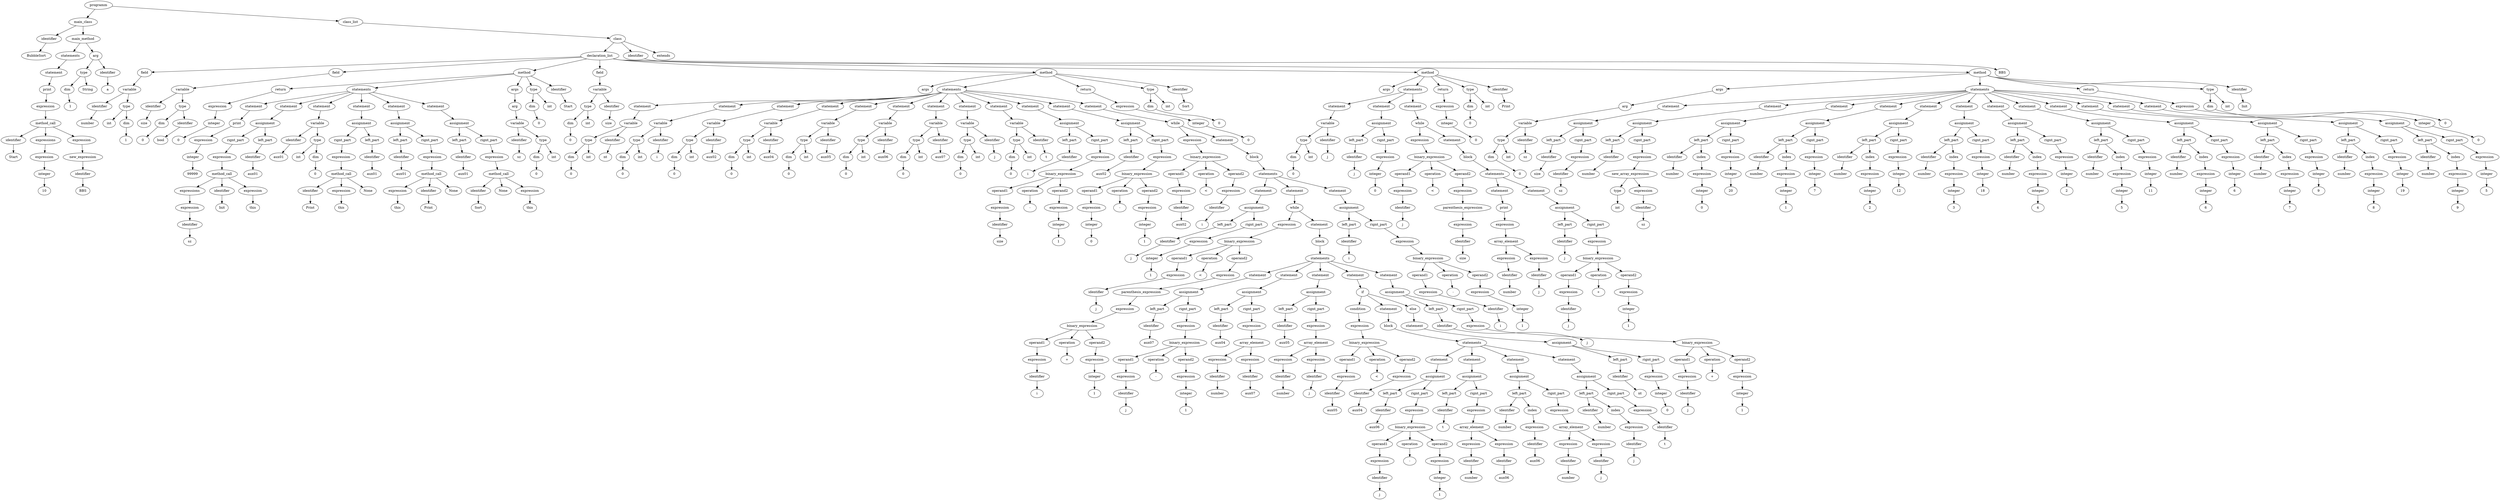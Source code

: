 strict digraph  {
	graph [ordering=out,
		rankdir=TB
	];
	node [label="\N"];
	0	 [label=programm];
	1	 [label=main_class];
	0 -> 1;
	27	 [label=class_list];
	0 -> 27;
	2	 [label=identifier];
	1 -> 2;
	4	 [label=main_method];
	1 -> 4;
	3	 [label=BubbleSort];
	2 -> 3;
	12	 [label=statements];
	4 -> 12;
	5	 [label=arg];
	4 -> 5;
	6	 [label=type];
	5 -> 6;
	10	 [label=identifier];
	5 -> 10;
	7	 [label=dim];
	6 -> 7;
	9	 [label=String];
	6 -> 9;
	8	 [label=1];
	7 -> 8;
	11	 [label=a];
	10 -> 11;
	13	 [label=statement];
	12 -> 13;
	14	 [label=print];
	13 -> 14;
	15	 [label=expression];
	14 -> 15;
	16	 [label=method_call];
	15 -> 16;
	21	 [label=identifier];
	16 -> 21;
	23	 [label=expressions];
	16 -> 23;
	17	 [label=expression];
	16 -> 17;
	18	 [label=new_expression];
	17 -> 18;
	19	 [label=identifier];
	18 -> 19;
	20	 [label=BBS];
	19 -> 20;
	22	 [label=Start];
	21 -> 22;
	24	 [label=expression];
	23 -> 24;
	25	 [label=integer];
	24 -> 25;
	26	 [label=10];
	25 -> 26;
	28	 [label=class];
	27 -> 28;
	32	 [label=declaration_list];
	28 -> 32;
	29	 [label=identifier];
	28 -> 29;
	31	 [label=extends];
	28 -> 31;
	30	 [label=BBS];
	29 -> 30;
	33	 [label=field];
	32 -> 33;
	49	 [label=field];
	32 -> 49;
	58	 [label=method];
	32 -> 58;
	41	 [label=field];
	32 -> 41;
	147	 [label=method];
	32 -> 147;
	495	 [label=method];
	32 -> 495;
	572	 [label=method];
	32 -> 572;
	34	 [label=variable];
	33 -> 34;
	39	 [label=identifier];
	34 -> 39;
	35	 [label=type];
	34 -> 35;
	38	 [label=int];
	35 -> 38;
	36	 [label=dim];
	35 -> 36;
	37	 [label=1];
	36 -> 37;
	40	 [label=number];
	39 -> 40;
	42	 [label=variable];
	41 -> 42;
	43	 [label=type];
	42 -> 43;
	47	 [label=identifier];
	42 -> 47;
	44	 [label=dim];
	43 -> 44;
	46	 [label=int];
	43 -> 46;
	45	 [label=0];
	44 -> 45;
	48	 [label=size];
	47 -> 48;
	50	 [label=variable];
	49 -> 50;
	56	 [label=identifier];
	50 -> 56;
	51	 [label=type];
	50 -> 51;
	52	 [label=dim];
	51 -> 52;
	54	 [label=identifier];
	51 -> 54;
	53	 [label=0];
	52 -> 53;
	55	 [label=bool];
	54 -> 55;
	57	 [label=size];
	56 -> 57;
	137	 [label=return];
	58 -> 137;
	68	 [label=statements];
	58 -> 68;
	59	 [label=args];
	58 -> 59;
	141	 [label=type];
	58 -> 141;
	145	 [label=identifier];
	58 -> 145;
	60	 [label=arg];
	59 -> 60;
	61	 [label=variable];
	60 -> 61;
	66	 [label=identifier];
	61 -> 66;
	62	 [label=type];
	61 -> 62;
	63	 [label=dim];
	62 -> 63;
	65	 [label=int];
	62 -> 65;
	64	 [label=0];
	63 -> 64;
	67	 [label=sz];
	66 -> 67;
	106	 [label=statement];
	68 -> 106;
	77	 [label=statement];
	68 -> 77;
	69	 [label=statement];
	68 -> 69;
	124	 [label=statement];
	68 -> 124;
	93	 [label=statement];
	68 -> 93;
	111	 [label=statement];
	68 -> 111;
	70	 [label=variable];
	69 -> 70;
	75	 [label=identifier];
	70 -> 75;
	71	 [label=type];
	70 -> 71;
	74	 [label=int];
	71 -> 74;
	72	 [label=dim];
	71 -> 72;
	73	 [label=0];
	72 -> 73;
	76	 [label=aux01];
	75 -> 76;
	78	 [label=assignment];
	77 -> 78;
	82	 [label=rignt_part];
	78 -> 82;
	79	 [label=left_part];
	78 -> 79;
	80	 [label=identifier];
	79 -> 80;
	81	 [label=aux01];
	80 -> 81;
	83	 [label=expression];
	82 -> 83;
	84	 [label=method_call];
	83 -> 84;
	89	 [label=expressions];
	84 -> 89;
	87	 [label=identifier];
	84 -> 87;
	85	 [label=expression];
	84 -> 85;
	86	 [label=this];
	85 -> 86;
	88	 [label=Init];
	87 -> 88;
	90	 [label=expression];
	89 -> 90;
	91	 [label=identifier];
	90 -> 91;
	92	 [label=sz];
	91 -> 92;
	94	 [label=assignment];
	93 -> 94;
	95	 [label=left_part];
	94 -> 95;
	98	 [label=rignt_part];
	94 -> 98;
	96	 [label=identifier];
	95 -> 96;
	97	 [label=aux01];
	96 -> 97;
	99	 [label=expression];
	98 -> 99;
	100	 [label=method_call];
	99 -> 100;
	101	 [label=expression];
	100 -> 101;
	103	 [label=identifier];
	100 -> 103;
	105	 [label=None];
	100 -> 105;
	102	 [label=this];
	101 -> 102;
	104	 [label=Print];
	103 -> 104;
	107	 [label=print];
	106 -> 107;
	108	 [label=expression];
	107 -> 108;
	109	 [label=integer];
	108 -> 109;
	110	 [label=99999];
	109 -> 110;
	112	 [label=assignment];
	111 -> 112;
	113	 [label=left_part];
	112 -> 113;
	116	 [label=rignt_part];
	112 -> 116;
	114	 [label=identifier];
	113 -> 114;
	115	 [label=aux01];
	114 -> 115;
	117	 [label=expression];
	116 -> 117;
	118	 [label=method_call];
	117 -> 118;
	121	 [label=identifier];
	118 -> 121;
	123	 [label=None];
	118 -> 123;
	119	 [label=expression];
	118 -> 119;
	120	 [label=this];
	119 -> 120;
	122	 [label=Sort];
	121 -> 122;
	125	 [label=assignment];
	124 -> 125;
	129	 [label=rignt_part];
	125 -> 129;
	126	 [label=left_part];
	125 -> 126;
	127	 [label=identifier];
	126 -> 127;
	128	 [label=aux01];
	127 -> 128;
	130	 [label=expression];
	129 -> 130;
	131	 [label=method_call];
	130 -> 131;
	134	 [label=identifier];
	131 -> 134;
	132	 [label=expression];
	131 -> 132;
	136	 [label=None];
	131 -> 136;
	133	 [label=this];
	132 -> 133;
	135	 [label=Print];
	134 -> 135;
	138	 [label=expression];
	137 -> 138;
	139	 [label=integer];
	138 -> 139;
	140	 [label=0];
	139 -> 140;
	142	 [label=dim];
	141 -> 142;
	144	 [label=int];
	141 -> 144;
	143	 [label=0];
	142 -> 143;
	146	 [label=Start];
	145 -> 146;
	148	 [label=args];
	147 -> 148;
	149	 [label=statements];
	147 -> 149;
	485	 [label=return];
	147 -> 485;
	489	 [label=type];
	147 -> 489;
	493	 [label=identifier];
	147 -> 493;
	150	 [label=statement];
	149 -> 150;
	158	 [label=statement];
	149 -> 158;
	166	 [label=statement];
	149 -> 166;
	174	 [label=statement];
	149 -> 174;
	182	 [label=statement];
	149 -> 182;
	190	 [label=statement];
	149 -> 190;
	198	 [label=statement];
	149 -> 198;
	206	 [label=statement];
	149 -> 206;
	214	 [label=statement];
	149 -> 214;
	222	 [label=statement];
	149 -> 222;
	240	 [label=statement];
	149 -> 240;
	258	 [label=statement];
	149 -> 258;
	151	 [label=variable];
	150 -> 151;
	152	 [label=type];
	151 -> 152;
	156	 [label=identifier];
	151 -> 156;
	153	 [label=dim];
	152 -> 153;
	155	 [label=int];
	152 -> 155;
	154	 [label=0];
	153 -> 154;
	157	 [label=nt];
	156 -> 157;
	159	 [label=variable];
	158 -> 159;
	160	 [label=type];
	159 -> 160;
	164	 [label=identifier];
	159 -> 164;
	161	 [label=dim];
	160 -> 161;
	163	 [label=int];
	160 -> 163;
	162	 [label=0];
	161 -> 162;
	165	 [label=i];
	164 -> 165;
	167	 [label=variable];
	166 -> 167;
	168	 [label=type];
	167 -> 168;
	172	 [label=identifier];
	167 -> 172;
	169	 [label=dim];
	168 -> 169;
	171	 [label=int];
	168 -> 171;
	170	 [label=0];
	169 -> 170;
	173	 [label=aux02];
	172 -> 173;
	175	 [label=variable];
	174 -> 175;
	176	 [label=type];
	175 -> 176;
	180	 [label=identifier];
	175 -> 180;
	177	 [label=dim];
	176 -> 177;
	179	 [label=int];
	176 -> 179;
	178	 [label=0];
	177 -> 178;
	181	 [label=aux04];
	180 -> 181;
	183	 [label=variable];
	182 -> 183;
	184	 [label=type];
	183 -> 184;
	188	 [label=identifier];
	183 -> 188;
	185	 [label=dim];
	184 -> 185;
	187	 [label=int];
	184 -> 187;
	186	 [label=0];
	185 -> 186;
	189	 [label=aux05];
	188 -> 189;
	191	 [label=variable];
	190 -> 191;
	192	 [label=type];
	191 -> 192;
	196	 [label=identifier];
	191 -> 196;
	193	 [label=dim];
	192 -> 193;
	195	 [label=int];
	192 -> 195;
	194	 [label=0];
	193 -> 194;
	197	 [label=aux06];
	196 -> 197;
	199	 [label=variable];
	198 -> 199;
	200	 [label=type];
	199 -> 200;
	204	 [label=identifier];
	199 -> 204;
	201	 [label=dim];
	200 -> 201;
	203	 [label=int];
	200 -> 203;
	202	 [label=0];
	201 -> 202;
	205	 [label=aux07];
	204 -> 205;
	207	 [label=variable];
	206 -> 207;
	208	 [label=type];
	207 -> 208;
	212	 [label=identifier];
	207 -> 212;
	209	 [label=dim];
	208 -> 209;
	211	 [label=int];
	208 -> 211;
	210	 [label=0];
	209 -> 210;
	213	 [label=j];
	212 -> 213;
	215	 [label=variable];
	214 -> 215;
	216	 [label=type];
	215 -> 216;
	220	 [label=identifier];
	215 -> 220;
	217	 [label=dim];
	216 -> 217;
	219	 [label=int];
	216 -> 219;
	218	 [label=0];
	217 -> 218;
	221	 [label=t];
	220 -> 221;
	223	 [label=assignment];
	222 -> 223;
	224	 [label=left_part];
	223 -> 224;
	227	 [label=rignt_part];
	223 -> 227;
	225	 [label=identifier];
	224 -> 225;
	226	 [label=i];
	225 -> 226;
	228	 [label=expression];
	227 -> 228;
	229	 [label=binary_expression];
	228 -> 229;
	230	 [label=operand1];
	229 -> 230;
	234	 [label=operation];
	229 -> 234;
	236	 [label=operand2];
	229 -> 236;
	231	 [label=expression];
	230 -> 231;
	232	 [label=identifier];
	231 -> 232;
	233	 [label=size];
	232 -> 233;
	235	 [label="-"];
	234 -> 235;
	237	 [label=expression];
	236 -> 237;
	238	 [label=integer];
	237 -> 238;
	239	 [label=1];
	238 -> 239;
	241	 [label=assignment];
	240 -> 241;
	242	 [label=left_part];
	241 -> 242;
	245	 [label=rignt_part];
	241 -> 245;
	243	 [label=identifier];
	242 -> 243;
	244	 [label=aux02];
	243 -> 244;
	246	 [label=expression];
	245 -> 246;
	247	 [label=binary_expression];
	246 -> 247;
	248	 [label=operand1];
	247 -> 248;
	252	 [label=operation];
	247 -> 252;
	254	 [label=operand2];
	247 -> 254;
	249	 [label=expression];
	248 -> 249;
	250	 [label=integer];
	249 -> 250;
	251	 [label=0];
	250 -> 251;
	253	 [label="-"];
	252 -> 253;
	255	 [label=expression];
	254 -> 255;
	256	 [label=integer];
	255 -> 256;
	257	 [label=1];
	256 -> 257;
	259	 [label=while];
	258 -> 259;
	260	 [label=expression];
	259 -> 260;
	272	 [label=statement];
	259 -> 272;
	261	 [label=binary_expression];
	260 -> 261;
	262	 [label=operand1];
	261 -> 262;
	266	 [label=operation];
	261 -> 266;
	268	 [label=operand2];
	261 -> 268;
	263	 [label=expression];
	262 -> 263;
	264	 [label=identifier];
	263 -> 264;
	265	 [label=aux02];
	264 -> 265;
	267	 [label="<"];
	266 -> 267;
	269	 [label=expression];
	268 -> 269;
	270	 [label=identifier];
	269 -> 270;
	271	 [label=i];
	270 -> 271;
	273	 [label=block];
	272 -> 273;
	274	 [label=statements];
	273 -> 274;
	275	 [label=statement];
	274 -> 275;
	284	 [label=statement];
	274 -> 284;
	467	 [label=statement];
	274 -> 467;
	276	 [label=assignment];
	275 -> 276;
	277	 [label=left_part];
	276 -> 277;
	280	 [label=rignt_part];
	276 -> 280;
	278	 [label=identifier];
	277 -> 278;
	279	 [label=j];
	278 -> 279;
	281	 [label=expression];
	280 -> 281;
	282	 [label=integer];
	281 -> 282;
	283	 [label=1];
	282 -> 283;
	285	 [label=while];
	284 -> 285;
	286	 [label=expression];
	285 -> 286;
	309	 [label=statement];
	285 -> 309;
	287	 [label=binary_expression];
	286 -> 287;
	288	 [label=operand1];
	287 -> 288;
	292	 [label=operation];
	287 -> 292;
	294	 [label=operand2];
	287 -> 294;
	289	 [label=expression];
	288 -> 289;
	290	 [label=identifier];
	289 -> 290;
	291	 [label=j];
	290 -> 291;
	293	 [label="<"];
	292 -> 293;
	295	 [label=expression];
	294 -> 295;
	296	 [label=parenthesis_expression];
	295 -> 296;
	297	 [label=expression];
	296 -> 297;
	298	 [label=binary_expression];
	297 -> 298;
	299	 [label=operand1];
	298 -> 299;
	303	 [label=operation];
	298 -> 303;
	305	 [label=operand2];
	298 -> 305;
	300	 [label=expression];
	299 -> 300;
	301	 [label=identifier];
	300 -> 301;
	302	 [label=i];
	301 -> 302;
	304	 [label="+"];
	303 -> 304;
	306	 [label=expression];
	305 -> 306;
	307	 [label=integer];
	306 -> 307;
	308	 [label=1];
	307 -> 308;
	310	 [label=block];
	309 -> 310;
	311	 [label=statements];
	310 -> 311;
	312	 [label=statement];
	311 -> 312;
	330	 [label=statement];
	311 -> 330;
	344	 [label=statement];
	311 -> 344;
	358	 [label=statement];
	311 -> 358;
	449	 [label=statement];
	311 -> 449;
	313	 [label=assignment];
	312 -> 313;
	314	 [label=left_part];
	313 -> 314;
	317	 [label=rignt_part];
	313 -> 317;
	315	 [label=identifier];
	314 -> 315;
	316	 [label=aux07];
	315 -> 316;
	318	 [label=expression];
	317 -> 318;
	319	 [label=binary_expression];
	318 -> 319;
	320	 [label=operand1];
	319 -> 320;
	324	 [label=operation];
	319 -> 324;
	326	 [label=operand2];
	319 -> 326;
	321	 [label=expression];
	320 -> 321;
	322	 [label=identifier];
	321 -> 322;
	323	 [label=j];
	322 -> 323;
	325	 [label="-"];
	324 -> 325;
	327	 [label=expression];
	326 -> 327;
	328	 [label=integer];
	327 -> 328;
	329	 [label=1];
	328 -> 329;
	331	 [label=assignment];
	330 -> 331;
	332	 [label=left_part];
	331 -> 332;
	335	 [label=rignt_part];
	331 -> 335;
	333	 [label=identifier];
	332 -> 333;
	334	 [label=aux04];
	333 -> 334;
	336	 [label=expression];
	335 -> 336;
	337	 [label=array_element];
	336 -> 337;
	338	 [label=expression];
	337 -> 338;
	341	 [label=expression];
	337 -> 341;
	339	 [label=identifier];
	338 -> 339;
	340	 [label=number];
	339 -> 340;
	342	 [label=identifier];
	341 -> 342;
	343	 [label=aux07];
	342 -> 343;
	345	 [label=assignment];
	344 -> 345;
	346	 [label=left_part];
	345 -> 346;
	349	 [label=rignt_part];
	345 -> 349;
	347	 [label=identifier];
	346 -> 347;
	348	 [label=aux05];
	347 -> 348;
	350	 [label=expression];
	349 -> 350;
	351	 [label=array_element];
	350 -> 351;
	352	 [label=expression];
	351 -> 352;
	355	 [label=expression];
	351 -> 355;
	353	 [label=identifier];
	352 -> 353;
	354	 [label=number];
	353 -> 354;
	356	 [label=identifier];
	355 -> 356;
	357	 [label=j];
	356 -> 357;
	359	 [label=if];
	358 -> 359;
	360	 [label=condition];
	359 -> 360;
	373	 [label=statement];
	359 -> 373;
	439	 [label=else];
	359 -> 439;
	361	 [label=expression];
	360 -> 361;
	362	 [label=binary_expression];
	361 -> 362;
	363	 [label=operand1];
	362 -> 363;
	367	 [label=operation];
	362 -> 367;
	369	 [label=operand2];
	362 -> 369;
	364	 [label=expression];
	363 -> 364;
	365	 [label=identifier];
	364 -> 365;
	366	 [label=aux05];
	365 -> 366;
	368	 [label="<"];
	367 -> 368;
	370	 [label=expression];
	369 -> 370;
	371	 [label=identifier];
	370 -> 371;
	372	 [label=aux04];
	371 -> 372;
	374	 [label=block];
	373 -> 374;
	375	 [label=statements];
	374 -> 375;
	376	 [label=statement];
	375 -> 376;
	394	 [label=statement];
	375 -> 394;
	408	 [label=statement];
	375 -> 408;
	426	 [label=statement];
	375 -> 426;
	377	 [label=assignment];
	376 -> 377;
	378	 [label=left_part];
	377 -> 378;
	381	 [label=rignt_part];
	377 -> 381;
	379	 [label=identifier];
	378 -> 379;
	380	 [label=aux06];
	379 -> 380;
	382	 [label=expression];
	381 -> 382;
	383	 [label=binary_expression];
	382 -> 383;
	384	 [label=operand1];
	383 -> 384;
	388	 [label=operation];
	383 -> 388;
	390	 [label=operand2];
	383 -> 390;
	385	 [label=expression];
	384 -> 385;
	386	 [label=identifier];
	385 -> 386;
	387	 [label=j];
	386 -> 387;
	389	 [label="-"];
	388 -> 389;
	391	 [label=expression];
	390 -> 391;
	392	 [label=integer];
	391 -> 392;
	393	 [label=1];
	392 -> 393;
	395	 [label=assignment];
	394 -> 395;
	396	 [label=left_part];
	395 -> 396;
	399	 [label=rignt_part];
	395 -> 399;
	397	 [label=identifier];
	396 -> 397;
	398	 [label=t];
	397 -> 398;
	400	 [label=expression];
	399 -> 400;
	401	 [label=array_element];
	400 -> 401;
	402	 [label=expression];
	401 -> 402;
	405	 [label=expression];
	401 -> 405;
	403	 [label=identifier];
	402 -> 403;
	404	 [label=number];
	403 -> 404;
	406	 [label=identifier];
	405 -> 406;
	407	 [label=aux06];
	406 -> 407;
	409	 [label=assignment];
	408 -> 409;
	410	 [label=left_part];
	409 -> 410;
	417	 [label=rignt_part];
	409 -> 417;
	411	 [label=identifier];
	410 -> 411;
	413	 [label=index];
	410 -> 413;
	412	 [label=number];
	411 -> 412;
	414	 [label=expression];
	413 -> 414;
	415	 [label=identifier];
	414 -> 415;
	416	 [label=aux06];
	415 -> 416;
	418	 [label=expression];
	417 -> 418;
	419	 [label=array_element];
	418 -> 419;
	420	 [label=expression];
	419 -> 420;
	423	 [label=expression];
	419 -> 423;
	421	 [label=identifier];
	420 -> 421;
	422	 [label=number];
	421 -> 422;
	424	 [label=identifier];
	423 -> 424;
	425	 [label=j];
	424 -> 425;
	427	 [label=assignment];
	426 -> 427;
	428	 [label=left_part];
	427 -> 428;
	435	 [label=rignt_part];
	427 -> 435;
	429	 [label=identifier];
	428 -> 429;
	431	 [label=index];
	428 -> 431;
	430	 [label=number];
	429 -> 430;
	432	 [label=expression];
	431 -> 432;
	433	 [label=identifier];
	432 -> 433;
	434	 [label=j];
	433 -> 434;
	436	 [label=expression];
	435 -> 436;
	437	 [label=identifier];
	436 -> 437;
	438	 [label=t];
	437 -> 438;
	440	 [label=statement];
	439 -> 440;
	441	 [label=assignment];
	440 -> 441;
	442	 [label=left_part];
	441 -> 442;
	445	 [label=rignt_part];
	441 -> 445;
	443	 [label=identifier];
	442 -> 443;
	444	 [label=nt];
	443 -> 444;
	446	 [label=expression];
	445 -> 446;
	447	 [label=integer];
	446 -> 447;
	448	 [label=0];
	447 -> 448;
	450	 [label=assignment];
	449 -> 450;
	451	 [label=left_part];
	450 -> 451;
	454	 [label=rignt_part];
	450 -> 454;
	452	 [label=identifier];
	451 -> 452;
	453	 [label=j];
	452 -> 453;
	455	 [label=expression];
	454 -> 455;
	456	 [label=binary_expression];
	455 -> 456;
	457	 [label=operand1];
	456 -> 457;
	461	 [label=operation];
	456 -> 461;
	463	 [label=operand2];
	456 -> 463;
	458	 [label=expression];
	457 -> 458;
	459	 [label=identifier];
	458 -> 459;
	460	 [label=j];
	459 -> 460;
	462	 [label="+"];
	461 -> 462;
	464	 [label=expression];
	463 -> 464;
	465	 [label=integer];
	464 -> 465;
	466	 [label=1];
	465 -> 466;
	468	 [label=assignment];
	467 -> 468;
	469	 [label=left_part];
	468 -> 469;
	472	 [label=rignt_part];
	468 -> 472;
	470	 [label=identifier];
	469 -> 470;
	471	 [label=i];
	470 -> 471;
	473	 [label=expression];
	472 -> 473;
	474	 [label=binary_expression];
	473 -> 474;
	475	 [label=operand1];
	474 -> 475;
	479	 [label=operation];
	474 -> 479;
	481	 [label=operand2];
	474 -> 481;
	476	 [label=expression];
	475 -> 476;
	477	 [label=identifier];
	476 -> 477;
	478	 [label=i];
	477 -> 478;
	480	 [label="-"];
	479 -> 480;
	482	 [label=expression];
	481 -> 482;
	483	 [label=integer];
	482 -> 483;
	484	 [label=1];
	483 -> 484;
	486	 [label=expression];
	485 -> 486;
	487	 [label=integer];
	486 -> 487;
	488	 [label=0];
	487 -> 488;
	490	 [label=dim];
	489 -> 490;
	492	 [label=int];
	489 -> 492;
	491	 [label=0];
	490 -> 491;
	494	 [label=Sort];
	493 -> 494;
	496	 [label=args];
	495 -> 496;
	497	 [label=statements];
	495 -> 497;
	562	 [label=return];
	495 -> 562;
	566	 [label=type];
	495 -> 566;
	570	 [label=identifier];
	495 -> 570;
	498	 [label=statement];
	497 -> 498;
	506	 [label=statement];
	497 -> 506;
	515	 [label=statement];
	497 -> 515;
	499	 [label=variable];
	498 -> 499;
	500	 [label=type];
	499 -> 500;
	504	 [label=identifier];
	499 -> 504;
	501	 [label=dim];
	500 -> 501;
	503	 [label=int];
	500 -> 503;
	502	 [label=0];
	501 -> 502;
	505	 [label=j];
	504 -> 505;
	507	 [label=assignment];
	506 -> 507;
	508	 [label=left_part];
	507 -> 508;
	511	 [label=rignt_part];
	507 -> 511;
	509	 [label=identifier];
	508 -> 509;
	510	 [label=j];
	509 -> 510;
	512	 [label=expression];
	511 -> 512;
	513	 [label=integer];
	512 -> 513;
	514	 [label=0];
	513 -> 514;
	516	 [label=while];
	515 -> 516;
	517	 [label=expression];
	516 -> 517;
	531	 [label=statement];
	516 -> 531;
	518	 [label=binary_expression];
	517 -> 518;
	519	 [label=operand1];
	518 -> 519;
	523	 [label=operation];
	518 -> 523;
	525	 [label=operand2];
	518 -> 525;
	520	 [label=expression];
	519 -> 520;
	521	 [label=identifier];
	520 -> 521;
	522	 [label=j];
	521 -> 522;
	524	 [label="<"];
	523 -> 524;
	526	 [label=expression];
	525 -> 526;
	527	 [label=parenthesis_expression];
	526 -> 527;
	528	 [label=expression];
	527 -> 528;
	529	 [label=identifier];
	528 -> 529;
	530	 [label=size];
	529 -> 530;
	532	 [label=block];
	531 -> 532;
	533	 [label=statements];
	532 -> 533;
	534	 [label=statement];
	533 -> 534;
	544	 [label=statement];
	533 -> 544;
	535	 [label=print];
	534 -> 535;
	536	 [label=expression];
	535 -> 536;
	537	 [label=array_element];
	536 -> 537;
	538	 [label=expression];
	537 -> 538;
	541	 [label=expression];
	537 -> 541;
	539	 [label=identifier];
	538 -> 539;
	540	 [label=number];
	539 -> 540;
	542	 [label=identifier];
	541 -> 542;
	543	 [label=j];
	542 -> 543;
	545	 [label=assignment];
	544 -> 545;
	546	 [label=left_part];
	545 -> 546;
	549	 [label=rignt_part];
	545 -> 549;
	547	 [label=identifier];
	546 -> 547;
	548	 [label=j];
	547 -> 548;
	550	 [label=expression];
	549 -> 550;
	551	 [label=binary_expression];
	550 -> 551;
	552	 [label=operand1];
	551 -> 552;
	556	 [label=operation];
	551 -> 556;
	558	 [label=operand2];
	551 -> 558;
	553	 [label=expression];
	552 -> 553;
	554	 [label=identifier];
	553 -> 554;
	555	 [label=j];
	554 -> 555;
	557	 [label="+"];
	556 -> 557;
	559	 [label=expression];
	558 -> 559;
	560	 [label=integer];
	559 -> 560;
	561	 [label=1];
	560 -> 561;
	563	 [label=expression];
	562 -> 563;
	564	 [label=integer];
	563 -> 564;
	565	 [label=0];
	564 -> 565;
	567	 [label=dim];
	566 -> 567;
	569	 [label=int];
	566 -> 569;
	568	 [label=0];
	567 -> 568;
	571	 [label=Print];
	570 -> 571;
	573	 [label=args];
	572 -> 573;
	582	 [label=statements];
	572 -> 582;
	735	 [label=return];
	572 -> 735;
	739	 [label=type];
	572 -> 739;
	743	 [label=identifier];
	572 -> 743;
	574	 [label=arg];
	573 -> 574;
	575	 [label=variable];
	574 -> 575;
	576	 [label=type];
	575 -> 576;
	580	 [label=identifier];
	575 -> 580;
	577	 [label=dim];
	576 -> 577;
	579	 [label=int];
	576 -> 579;
	578	 [label=0];
	577 -> 578;
	581	 [label=sz];
	580 -> 581;
	583	 [label=statement];
	582 -> 583;
	592	 [label=statement];
	582 -> 592;
	605	 [label=statement];
	582 -> 605;
	618	 [label=statement];
	582 -> 618;
	631	 [label=statement];
	582 -> 631;
	644	 [label=statement];
	582 -> 644;
	657	 [label=statement];
	582 -> 657;
	670	 [label=statement];
	582 -> 670;
	683	 [label=statement];
	582 -> 683;
	696	 [label=statement];
	582 -> 696;
	709	 [label=statement];
	582 -> 709;
	722	 [label=statement];
	582 -> 722;
	584	 [label=assignment];
	583 -> 584;
	585	 [label=left_part];
	584 -> 585;
	588	 [label=rignt_part];
	584 -> 588;
	586	 [label=identifier];
	585 -> 586;
	587	 [label=size];
	586 -> 587;
	589	 [label=expression];
	588 -> 589;
	590	 [label=identifier];
	589 -> 590;
	591	 [label=sz];
	590 -> 591;
	593	 [label=assignment];
	592 -> 593;
	594	 [label=left_part];
	593 -> 594;
	597	 [label=rignt_part];
	593 -> 597;
	595	 [label=identifier];
	594 -> 595;
	596	 [label=number];
	595 -> 596;
	598	 [label=expression];
	597 -> 598;
	599	 [label=new_array_expression];
	598 -> 599;
	600	 [label=type];
	599 -> 600;
	602	 [label=expression];
	599 -> 602;
	601	 [label=int];
	600 -> 601;
	603	 [label=identifier];
	602 -> 603;
	604	 [label=sz];
	603 -> 604;
	606	 [label=assignment];
	605 -> 606;
	607	 [label=left_part];
	606 -> 607;
	614	 [label=rignt_part];
	606 -> 614;
	608	 [label=identifier];
	607 -> 608;
	610	 [label=index];
	607 -> 610;
	609	 [label=number];
	608 -> 609;
	611	 [label=expression];
	610 -> 611;
	612	 [label=integer];
	611 -> 612;
	613	 [label=0];
	612 -> 613;
	615	 [label=expression];
	614 -> 615;
	616	 [label=integer];
	615 -> 616;
	617	 [label=20];
	616 -> 617;
	619	 [label=assignment];
	618 -> 619;
	620	 [label=left_part];
	619 -> 620;
	627	 [label=rignt_part];
	619 -> 627;
	621	 [label=identifier];
	620 -> 621;
	623	 [label=index];
	620 -> 623;
	622	 [label=number];
	621 -> 622;
	624	 [label=expression];
	623 -> 624;
	625	 [label=integer];
	624 -> 625;
	626	 [label=1];
	625 -> 626;
	628	 [label=expression];
	627 -> 628;
	629	 [label=integer];
	628 -> 629;
	630	 [label=7];
	629 -> 630;
	632	 [label=assignment];
	631 -> 632;
	633	 [label=left_part];
	632 -> 633;
	640	 [label=rignt_part];
	632 -> 640;
	634	 [label=identifier];
	633 -> 634;
	636	 [label=index];
	633 -> 636;
	635	 [label=number];
	634 -> 635;
	637	 [label=expression];
	636 -> 637;
	638	 [label=integer];
	637 -> 638;
	639	 [label=2];
	638 -> 639;
	641	 [label=expression];
	640 -> 641;
	642	 [label=integer];
	641 -> 642;
	643	 [label=12];
	642 -> 643;
	645	 [label=assignment];
	644 -> 645;
	646	 [label=left_part];
	645 -> 646;
	653	 [label=rignt_part];
	645 -> 653;
	647	 [label=identifier];
	646 -> 647;
	649	 [label=index];
	646 -> 649;
	648	 [label=number];
	647 -> 648;
	650	 [label=expression];
	649 -> 650;
	651	 [label=integer];
	650 -> 651;
	652	 [label=3];
	651 -> 652;
	654	 [label=expression];
	653 -> 654;
	655	 [label=integer];
	654 -> 655;
	656	 [label=18];
	655 -> 656;
	658	 [label=assignment];
	657 -> 658;
	659	 [label=left_part];
	658 -> 659;
	666	 [label=rignt_part];
	658 -> 666;
	660	 [label=identifier];
	659 -> 660;
	662	 [label=index];
	659 -> 662;
	661	 [label=number];
	660 -> 661;
	663	 [label=expression];
	662 -> 663;
	664	 [label=integer];
	663 -> 664;
	665	 [label=4];
	664 -> 665;
	667	 [label=expression];
	666 -> 667;
	668	 [label=integer];
	667 -> 668;
	669	 [label=2];
	668 -> 669;
	671	 [label=assignment];
	670 -> 671;
	672	 [label=left_part];
	671 -> 672;
	679	 [label=rignt_part];
	671 -> 679;
	673	 [label=identifier];
	672 -> 673;
	675	 [label=index];
	672 -> 675;
	674	 [label=number];
	673 -> 674;
	676	 [label=expression];
	675 -> 676;
	677	 [label=integer];
	676 -> 677;
	678	 [label=5];
	677 -> 678;
	680	 [label=expression];
	679 -> 680;
	681	 [label=integer];
	680 -> 681;
	682	 [label=11];
	681 -> 682;
	684	 [label=assignment];
	683 -> 684;
	685	 [label=left_part];
	684 -> 685;
	692	 [label=rignt_part];
	684 -> 692;
	686	 [label=identifier];
	685 -> 686;
	688	 [label=index];
	685 -> 688;
	687	 [label=number];
	686 -> 687;
	689	 [label=expression];
	688 -> 689;
	690	 [label=integer];
	689 -> 690;
	691	 [label=6];
	690 -> 691;
	693	 [label=expression];
	692 -> 693;
	694	 [label=integer];
	693 -> 694;
	695	 [label=6];
	694 -> 695;
	697	 [label=assignment];
	696 -> 697;
	698	 [label=left_part];
	697 -> 698;
	705	 [label=rignt_part];
	697 -> 705;
	699	 [label=identifier];
	698 -> 699;
	701	 [label=index];
	698 -> 701;
	700	 [label=number];
	699 -> 700;
	702	 [label=expression];
	701 -> 702;
	703	 [label=integer];
	702 -> 703;
	704	 [label=7];
	703 -> 704;
	706	 [label=expression];
	705 -> 706;
	707	 [label=integer];
	706 -> 707;
	708	 [label=9];
	707 -> 708;
	710	 [label=assignment];
	709 -> 710;
	711	 [label=left_part];
	710 -> 711;
	718	 [label=rignt_part];
	710 -> 718;
	712	 [label=identifier];
	711 -> 712;
	714	 [label=index];
	711 -> 714;
	713	 [label=number];
	712 -> 713;
	715	 [label=expression];
	714 -> 715;
	716	 [label=integer];
	715 -> 716;
	717	 [label=8];
	716 -> 717;
	719	 [label=expression];
	718 -> 719;
	720	 [label=integer];
	719 -> 720;
	721	 [label=19];
	720 -> 721;
	723	 [label=assignment];
	722 -> 723;
	724	 [label=left_part];
	723 -> 724;
	731	 [label=rignt_part];
	723 -> 731;
	725	 [label=identifier];
	724 -> 725;
	727	 [label=index];
	724 -> 727;
	726	 [label=number];
	725 -> 726;
	728	 [label=expression];
	727 -> 728;
	729	 [label=integer];
	728 -> 729;
	730	 [label=9];
	729 -> 730;
	732	 [label=expression];
	731 -> 732;
	733	 [label=integer];
	732 -> 733;
	734	 [label=5];
	733 -> 734;
	736	 [label=expression];
	735 -> 736;
	737	 [label=integer];
	736 -> 737;
	738	 [label=0];
	737 -> 738;
	740	 [label=dim];
	739 -> 740;
	742	 [label=int];
	739 -> 742;
	741	 [label=0];
	740 -> 741;
	744	 [label=Init];
	743 -> 744;
}
